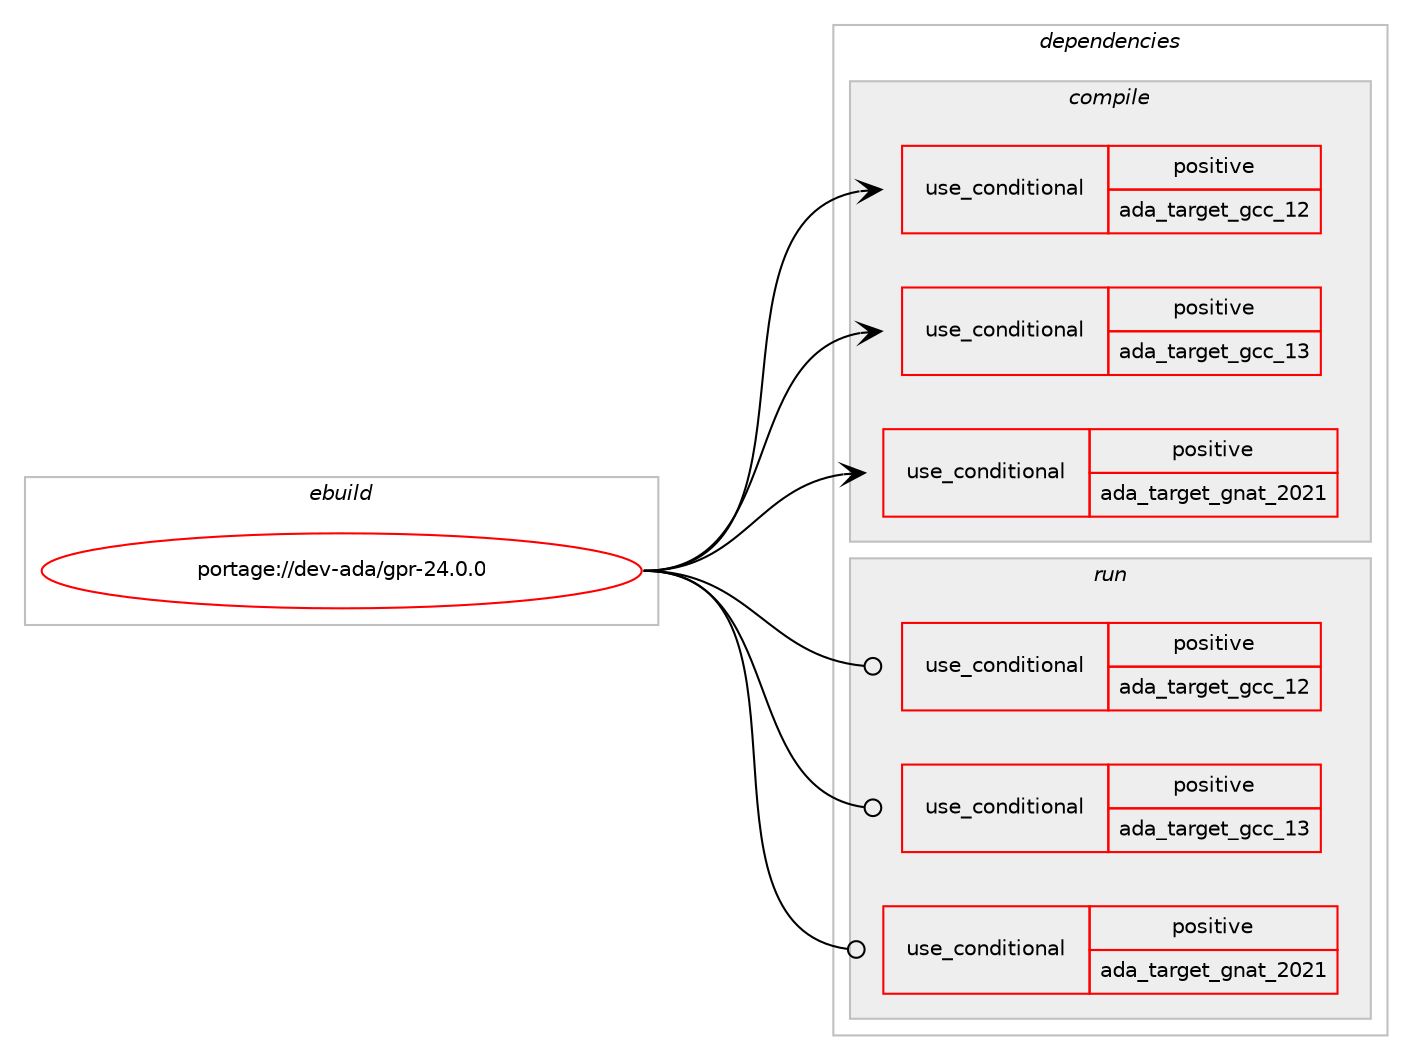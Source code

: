 digraph prolog {

# *************
# Graph options
# *************

newrank=true;
concentrate=true;
compound=true;
graph [rankdir=LR,fontname=Helvetica,fontsize=10,ranksep=1.5];#, ranksep=2.5, nodesep=0.2];
edge  [arrowhead=vee];
node  [fontname=Helvetica,fontsize=10];

# **********
# The ebuild
# **********

subgraph cluster_leftcol {
color=gray;
rank=same;
label=<<i>ebuild</i>>;
id [label="portage://dev-ada/gpr-24.0.0", color=red, width=4, href="../dev-ada/gpr-24.0.0.svg"];
}

# ****************
# The dependencies
# ****************

subgraph cluster_midcol {
color=gray;
label=<<i>dependencies</i>>;
subgraph cluster_compile {
fillcolor="#eeeeee";
style=filled;
label=<<i>compile</i>>;
subgraph cond16106 {
dependency29081 [label=<<TABLE BORDER="0" CELLBORDER="1" CELLSPACING="0" CELLPADDING="4"><TR><TD ROWSPAN="3" CELLPADDING="10">use_conditional</TD></TR><TR><TD>positive</TD></TR><TR><TD>ada_target_gcc_12</TD></TR></TABLE>>, shape=none, color=red];
# *** BEGIN UNKNOWN DEPENDENCY TYPE (TODO) ***
# dependency29081 -> package_dependency(portage://dev-ada/gpr-24.0.0,install,no,sys-devel,gcc,none,[,,],[slot(12)],[use(enable(ada),none)])
# *** END UNKNOWN DEPENDENCY TYPE (TODO) ***

}
id:e -> dependency29081:w [weight=20,style="solid",arrowhead="vee"];
subgraph cond16107 {
dependency29082 [label=<<TABLE BORDER="0" CELLBORDER="1" CELLSPACING="0" CELLPADDING="4"><TR><TD ROWSPAN="3" CELLPADDING="10">use_conditional</TD></TR><TR><TD>positive</TD></TR><TR><TD>ada_target_gcc_13</TD></TR></TABLE>>, shape=none, color=red];
# *** BEGIN UNKNOWN DEPENDENCY TYPE (TODO) ***
# dependency29082 -> package_dependency(portage://dev-ada/gpr-24.0.0,install,no,sys-devel,gcc,none,[,,],[slot(13)],[use(enable(ada),none)])
# *** END UNKNOWN DEPENDENCY TYPE (TODO) ***

}
id:e -> dependency29082:w [weight=20,style="solid",arrowhead="vee"];
subgraph cond16108 {
dependency29083 [label=<<TABLE BORDER="0" CELLBORDER="1" CELLSPACING="0" CELLPADDING="4"><TR><TD ROWSPAN="3" CELLPADDING="10">use_conditional</TD></TR><TR><TD>positive</TD></TR><TR><TD>ada_target_gnat_2021</TD></TR></TABLE>>, shape=none, color=red];
# *** BEGIN UNKNOWN DEPENDENCY TYPE (TODO) ***
# dependency29083 -> package_dependency(portage://dev-ada/gpr-24.0.0,install,no,dev-lang,gnat-gpl,none,[,,],[slot(10)],[use(enable(ada),none)])
# *** END UNKNOWN DEPENDENCY TYPE (TODO) ***

}
id:e -> dependency29083:w [weight=20,style="solid",arrowhead="vee"];
# *** BEGIN UNKNOWN DEPENDENCY TYPE (TODO) ***
# id -> package_dependency(portage://dev-ada/gpr-24.0.0,install,no,dev-ada,gnatcoll-bindings,none,[,,],[],[use(optenable(ada_target_gnat_2021),negative),use(optenable(ada_target_gcc_12),negative),use(optenable(ada_target_gcc_13),negative),use(optenable(shared),none),use(optenable(static-libs),none),use(optenable(static-pic),none),use(enable(iconv),none),use(enable(gmp),none)])
# *** END UNKNOWN DEPENDENCY TYPE (TODO) ***

# *** BEGIN UNKNOWN DEPENDENCY TYPE (TODO) ***
# id -> package_dependency(portage://dev-ada/gpr-24.0.0,install,no,dev-ada,gnatcoll-core,none,[,,],[],[use(optenable(ada_target_gnat_2021),negative),use(optenable(ada_target_gcc_12),negative),use(optenable(ada_target_gcc_13),negative),use(optenable(shared),none),use(optenable(static-libs),none),use(optenable(static-pic),none)])
# *** END UNKNOWN DEPENDENCY TYPE (TODO) ***

# *** BEGIN UNKNOWN DEPENDENCY TYPE (TODO) ***
# id -> package_dependency(portage://dev-ada/gpr-24.0.0,install,no,dev-ada,gprbuild,none,[,,],[],[use(optenable(ada_target_gnat_2021),negative),use(optenable(ada_target_gcc_12),negative),use(optenable(ada_target_gcc_13),negative)])
# *** END UNKNOWN DEPENDENCY TYPE (TODO) ***

# *** BEGIN UNKNOWN DEPENDENCY TYPE (TODO) ***
# id -> package_dependency(portage://dev-ada/gpr-24.0.0,install,no,dev-ada,gprconfig_kb,none,[,,],[],[use(optenable(ada_target_gnat_2021),negative),use(optenable(ada_target_gcc_12),negative),use(optenable(ada_target_gcc_13),negative)])
# *** END UNKNOWN DEPENDENCY TYPE (TODO) ***

# *** BEGIN UNKNOWN DEPENDENCY TYPE (TODO) ***
# id -> package_dependency(portage://dev-ada/gpr-24.0.0,install,no,dev-ada,xmlada,none,[,,],[],[use(optenable(ada_target_gnat_2021),negative),use(optenable(ada_target_gcc_12),negative),use(optenable(ada_target_gcc_13),negative),use(optenable(shared),none),use(optenable(static-libs),none),use(optenable(static-pic),none)])
# *** END UNKNOWN DEPENDENCY TYPE (TODO) ***

}
subgraph cluster_compileandrun {
fillcolor="#eeeeee";
style=filled;
label=<<i>compile and run</i>>;
}
subgraph cluster_run {
fillcolor="#eeeeee";
style=filled;
label=<<i>run</i>>;
subgraph cond16109 {
dependency29084 [label=<<TABLE BORDER="0" CELLBORDER="1" CELLSPACING="0" CELLPADDING="4"><TR><TD ROWSPAN="3" CELLPADDING="10">use_conditional</TD></TR><TR><TD>positive</TD></TR><TR><TD>ada_target_gcc_12</TD></TR></TABLE>>, shape=none, color=red];
# *** BEGIN UNKNOWN DEPENDENCY TYPE (TODO) ***
# dependency29084 -> package_dependency(portage://dev-ada/gpr-24.0.0,run,no,sys-devel,gcc,none,[,,],[slot(12)],[use(enable(ada),none)])
# *** END UNKNOWN DEPENDENCY TYPE (TODO) ***

}
id:e -> dependency29084:w [weight=20,style="solid",arrowhead="odot"];
subgraph cond16110 {
dependency29085 [label=<<TABLE BORDER="0" CELLBORDER="1" CELLSPACING="0" CELLPADDING="4"><TR><TD ROWSPAN="3" CELLPADDING="10">use_conditional</TD></TR><TR><TD>positive</TD></TR><TR><TD>ada_target_gcc_13</TD></TR></TABLE>>, shape=none, color=red];
# *** BEGIN UNKNOWN DEPENDENCY TYPE (TODO) ***
# dependency29085 -> package_dependency(portage://dev-ada/gpr-24.0.0,run,no,sys-devel,gcc,none,[,,],[slot(13)],[use(enable(ada),none)])
# *** END UNKNOWN DEPENDENCY TYPE (TODO) ***

}
id:e -> dependency29085:w [weight=20,style="solid",arrowhead="odot"];
subgraph cond16111 {
dependency29086 [label=<<TABLE BORDER="0" CELLBORDER="1" CELLSPACING="0" CELLPADDING="4"><TR><TD ROWSPAN="3" CELLPADDING="10">use_conditional</TD></TR><TR><TD>positive</TD></TR><TR><TD>ada_target_gnat_2021</TD></TR></TABLE>>, shape=none, color=red];
# *** BEGIN UNKNOWN DEPENDENCY TYPE (TODO) ***
# dependency29086 -> package_dependency(portage://dev-ada/gpr-24.0.0,run,no,dev-lang,gnat-gpl,none,[,,],[slot(10)],[use(enable(ada),none)])
# *** END UNKNOWN DEPENDENCY TYPE (TODO) ***

}
id:e -> dependency29086:w [weight=20,style="solid",arrowhead="odot"];
# *** BEGIN UNKNOWN DEPENDENCY TYPE (TODO) ***
# id -> package_dependency(portage://dev-ada/gpr-24.0.0,run,no,dev-ada,gnatcoll-bindings,none,[,,],[],[use(optenable(ada_target_gnat_2021),negative),use(optenable(ada_target_gcc_12),negative),use(optenable(ada_target_gcc_13),negative),use(optenable(shared),none),use(optenable(static-libs),none),use(optenable(static-pic),none),use(enable(iconv),none),use(enable(gmp),none)])
# *** END UNKNOWN DEPENDENCY TYPE (TODO) ***

# *** BEGIN UNKNOWN DEPENDENCY TYPE (TODO) ***
# id -> package_dependency(portage://dev-ada/gpr-24.0.0,run,no,dev-ada,gnatcoll-core,none,[,,],[],[use(optenable(ada_target_gnat_2021),negative),use(optenable(ada_target_gcc_12),negative),use(optenable(ada_target_gcc_13),negative),use(optenable(shared),none),use(optenable(static-libs),none),use(optenable(static-pic),none)])
# *** END UNKNOWN DEPENDENCY TYPE (TODO) ***

# *** BEGIN UNKNOWN DEPENDENCY TYPE (TODO) ***
# id -> package_dependency(portage://dev-ada/gpr-24.0.0,run,no,dev-ada,xmlada,none,[,,],[],[use(optenable(ada_target_gnat_2021),negative),use(optenable(ada_target_gcc_12),negative),use(optenable(ada_target_gcc_13),negative),use(optenable(shared),none),use(optenable(static-libs),none),use(optenable(static-pic),none)])
# *** END UNKNOWN DEPENDENCY TYPE (TODO) ***

}
}

# **************
# The candidates
# **************

subgraph cluster_choices {
rank=same;
color=gray;
label=<<i>candidates</i>>;

}

}
